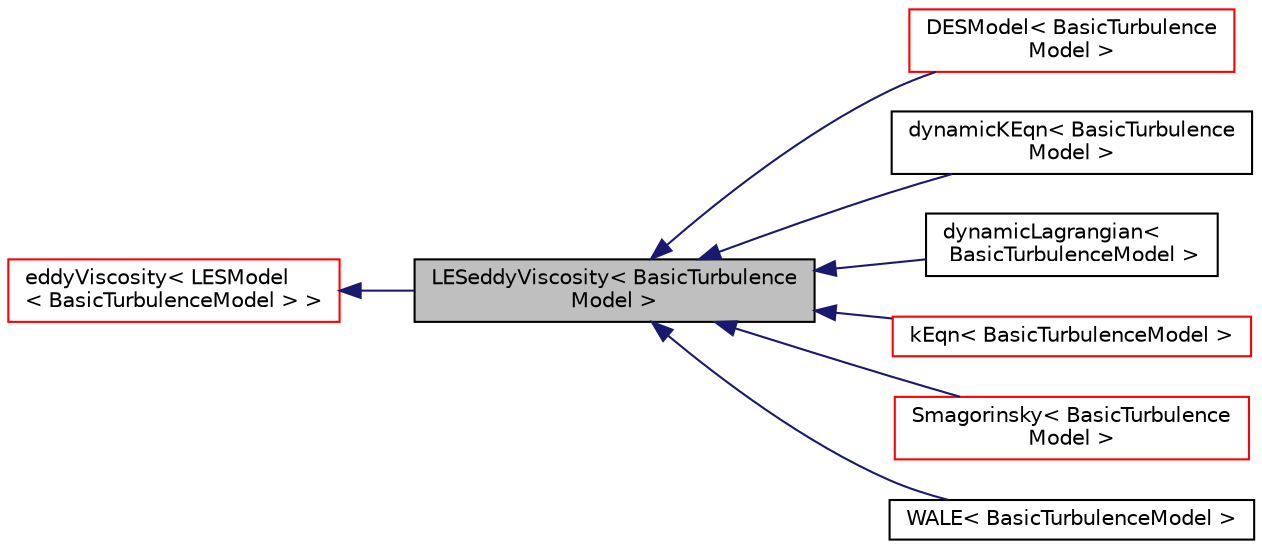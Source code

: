 digraph "LESeddyViscosity&lt; BasicTurbulenceModel &gt;"
{
  bgcolor="transparent";
  edge [fontname="Helvetica",fontsize="10",labelfontname="Helvetica",labelfontsize="10"];
  node [fontname="Helvetica",fontsize="10",shape=record];
  rankdir="LR";
  Node1 [label="LESeddyViscosity\< BasicTurbulence\lModel \>",height=0.2,width=0.4,color="black", fillcolor="grey75", style="filled" fontcolor="black"];
  Node2 -> Node1 [dir="back",color="midnightblue",fontsize="10",style="solid",fontname="Helvetica"];
  Node2 [label="eddyViscosity\< LESModel\l\< BasicTurbulenceModel \> \>",height=0.2,width=0.4,color="red",URL="$classFoam_1_1eddyViscosity.html"];
  Node1 -> Node3 [dir="back",color="midnightblue",fontsize="10",style="solid",fontname="Helvetica"];
  Node3 [label="DESModel\< BasicTurbulence\lModel \>",height=0.2,width=0.4,color="red",URL="$classFoam_1_1LESModels_1_1DESModel.html",tooltip="Templated abstract base class for DES models. "];
  Node1 -> Node4 [dir="back",color="midnightblue",fontsize="10",style="solid",fontname="Helvetica"];
  Node4 [label="dynamicKEqn\< BasicTurbulence\lModel \>",height=0.2,width=0.4,color="black",URL="$classFoam_1_1LESModels_1_1dynamicKEqn.html",tooltip="Dynamic one equation eddy-viscosity model. "];
  Node1 -> Node5 [dir="back",color="midnightblue",fontsize="10",style="solid",fontname="Helvetica"];
  Node5 [label="dynamicLagrangian\<\l BasicTurbulenceModel \>",height=0.2,width=0.4,color="black",URL="$classFoam_1_1LESModels_1_1dynamicLagrangian.html",tooltip="Dynamic SGS model with Lagrangian averaging. "];
  Node1 -> Node6 [dir="back",color="midnightblue",fontsize="10",style="solid",fontname="Helvetica"];
  Node6 [label="kEqn\< BasicTurbulenceModel \>",height=0.2,width=0.4,color="red",URL="$classFoam_1_1LESModels_1_1kEqn.html",tooltip="One equation eddy-viscosity model. "];
  Node1 -> Node7 [dir="back",color="midnightblue",fontsize="10",style="solid",fontname="Helvetica"];
  Node7 [label="Smagorinsky\< BasicTurbulence\lModel \>",height=0.2,width=0.4,color="red",URL="$classFoam_1_1LESModels_1_1Smagorinsky.html",tooltip="The Smagorinsky SGS model. "];
  Node1 -> Node8 [dir="back",color="midnightblue",fontsize="10",style="solid",fontname="Helvetica"];
  Node8 [label="WALE\< BasicTurbulenceModel \>",height=0.2,width=0.4,color="black",URL="$classFoam_1_1LESModels_1_1WALE.html",tooltip="The Wall-adapting local eddy-viscosity (WALE) SGS model. "];
}

